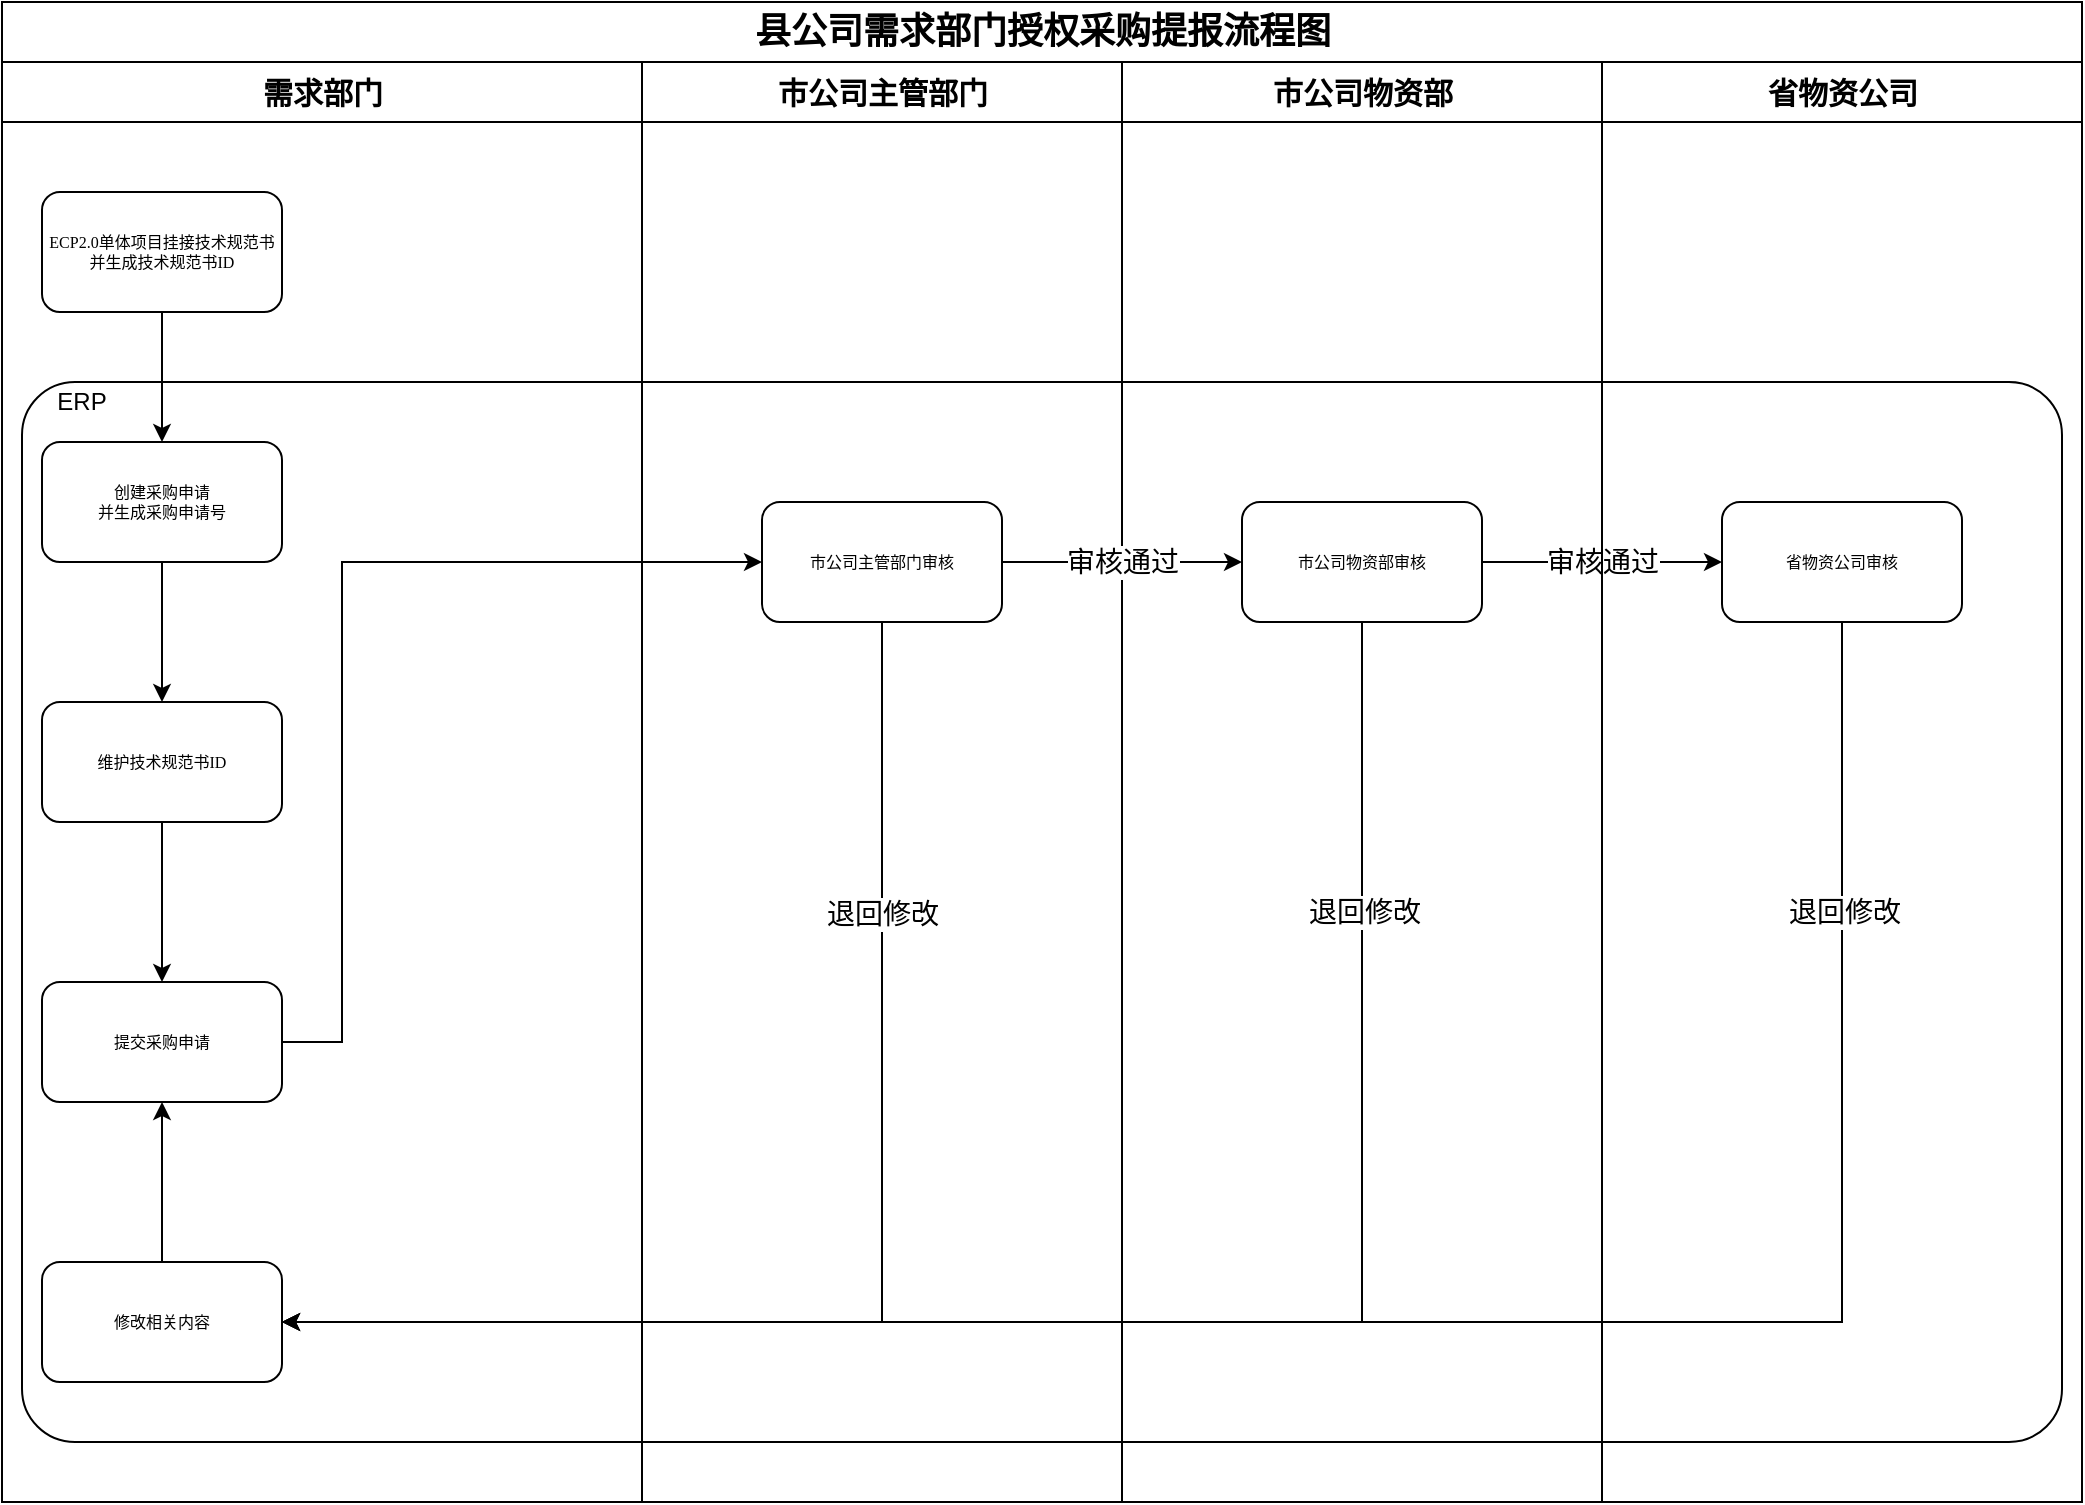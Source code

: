 <mxfile version="14.2.2" type="github">
  <diagram name="Page-1" id="74e2e168-ea6b-b213-b513-2b3c1d86103e">
    <mxGraphModel dx="1038" dy="548" grid="1" gridSize="10" guides="1" tooltips="1" connect="1" arrows="1" fold="1" page="1" pageScale="1" pageWidth="1100" pageHeight="850" background="#ffffff" math="0" shadow="0">
      <root>
        <mxCell id="0" />
        <mxCell id="1" parent="0" />
        <mxCell id="4cxhfHIo7UR-cVewsCCE-4" value="" style="rounded=1;whiteSpace=wrap;html=1;rotation=0;glass=0;perimeterSpacing=0;strokeOpacity=100;arcSize=5;" vertex="1" parent="1">
          <mxGeometry x="80" y="230" width="1020" height="530" as="geometry" />
        </mxCell>
        <mxCell id="77e6c97f196da883-1" value="&lt;font style=&quot;font-size: 18px;&quot;&gt;县公司需求部门授权采购提报流程图&lt;/font&gt;" style="swimlane;html=1;childLayout=stackLayout;startSize=30;rounded=0;shadow=0;labelBackgroundColor=none;strokeWidth=1;fontFamily=Verdana;fontSize=18;align=center;" parent="1" vertex="1">
          <mxGeometry x="70" y="40" width="1040" height="750" as="geometry" />
        </mxCell>
        <mxCell id="77e6c97f196da883-2" value="需求部门" style="swimlane;html=1;startSize=30;fontSize=15;" parent="77e6c97f196da883-1" vertex="1">
          <mxGeometry y="30" width="320" height="720" as="geometry" />
        </mxCell>
        <mxCell id="H4fo828ms0VRvZTViUcg-3" style="edgeStyle=orthogonalEdgeStyle;rounded=0;orthogonalLoop=1;jettySize=auto;html=1;exitX=0.5;exitY=1;exitDx=0;exitDy=0;entryX=0.5;entryY=0;entryDx=0;entryDy=0;fontSize=18;" parent="77e6c97f196da883-2" source="77e6c97f196da883-8" target="77e6c97f196da883-10" edge="1">
          <mxGeometry relative="1" as="geometry" />
        </mxCell>
        <mxCell id="77e6c97f196da883-8" value="ECP2.0单体项目挂接技术规范书并生成技术规范书ID" style="rounded=1;whiteSpace=wrap;html=1;shadow=0;labelBackgroundColor=none;strokeWidth=1;fontFamily=Verdana;fontSize=8;align=center;" parent="77e6c97f196da883-2" vertex="1">
          <mxGeometry x="20" y="65" width="120" height="60" as="geometry" />
        </mxCell>
        <mxCell id="H4fo828ms0VRvZTViUcg-5" style="edgeStyle=orthogonalEdgeStyle;rounded=0;orthogonalLoop=1;jettySize=auto;html=1;entryX=0.5;entryY=0;entryDx=0;entryDy=0;fontSize=18;" parent="77e6c97f196da883-2" source="77e6c97f196da883-10" target="H4fo828ms0VRvZTViUcg-4" edge="1">
          <mxGeometry relative="1" as="geometry" />
        </mxCell>
        <mxCell id="77e6c97f196da883-10" value="创建采购申请&lt;br&gt;并生成采购申请号" style="rounded=1;whiteSpace=wrap;html=1;shadow=0;labelBackgroundColor=none;strokeWidth=1;fontFamily=Verdana;fontSize=8;align=center;" parent="77e6c97f196da883-2" vertex="1">
          <mxGeometry x="20" y="190" width="120" height="60" as="geometry" />
        </mxCell>
        <mxCell id="H4fo828ms0VRvZTViUcg-4" value="维护技术规范书ID" style="rounded=1;whiteSpace=wrap;html=1;shadow=0;labelBackgroundColor=none;strokeWidth=1;fontFamily=Verdana;fontSize=8;align=center;" parent="77e6c97f196da883-2" vertex="1">
          <mxGeometry x="20" y="320" width="120" height="60" as="geometry" />
        </mxCell>
        <mxCell id="4cxhfHIo7UR-cVewsCCE-5" value="ERP" style="text;html=1;strokeColor=none;fillColor=none;align=center;verticalAlign=middle;whiteSpace=wrap;rounded=0;" vertex="1" parent="77e6c97f196da883-2">
          <mxGeometry x="20" y="160" width="40" height="20" as="geometry" />
        </mxCell>
        <mxCell id="77e6c97f196da883-3" value="市公司主管部门" style="swimlane;html=1;startSize=30;fontSize=15;" parent="77e6c97f196da883-1" vertex="1">
          <mxGeometry x="320" y="30" width="240" height="720" as="geometry" />
        </mxCell>
        <mxCell id="H4fo828ms0VRvZTViUcg-8" value="市公司主管部门审核" style="whiteSpace=wrap;html=1;rounded=1;shadow=0;fontFamily=Verdana;fontSize=8;strokeWidth=1;" parent="77e6c97f196da883-3" vertex="1">
          <mxGeometry x="60" y="220" width="120" height="60" as="geometry" />
        </mxCell>
        <mxCell id="77e6c97f196da883-6" value="市公司物资部" style="swimlane;html=1;startSize=30;fontSize=15;fontStyle=1" parent="77e6c97f196da883-1" vertex="1">
          <mxGeometry x="560" y="30" width="240" height="720" as="geometry" />
        </mxCell>
        <mxCell id="H4fo828ms0VRvZTViUcg-10" value="市公司物资部审核" style="whiteSpace=wrap;html=1;rounded=1;shadow=0;fontFamily=Verdana;fontSize=8;strokeWidth=1;" parent="77e6c97f196da883-6" vertex="1">
          <mxGeometry x="60" y="220" width="120" height="60" as="geometry" />
        </mxCell>
        <mxCell id="H4fo828ms0VRvZTViUcg-11" value="" style="edgeStyle=orthogonalEdgeStyle;rounded=0;orthogonalLoop=1;jettySize=auto;html=1;fontSize=14;" parent="77e6c97f196da883-1" source="H4fo828ms0VRvZTViUcg-8" target="H4fo828ms0VRvZTViUcg-10" edge="1">
          <mxGeometry relative="1" as="geometry" />
        </mxCell>
        <mxCell id="H4fo828ms0VRvZTViUcg-14" value="审核通过" style="edgeLabel;html=1;align=center;verticalAlign=middle;resizable=0;points=[];fontSize=14;" parent="H4fo828ms0VRvZTViUcg-11" vertex="1" connectable="0">
          <mxGeometry x="-0.167" y="-2" relative="1" as="geometry">
            <mxPoint x="10" y="-2" as="offset" />
          </mxGeometry>
        </mxCell>
        <mxCell id="H4fo828ms0VRvZTViUcg-13" value="审核通过" style="edgeStyle=orthogonalEdgeStyle;rounded=0;orthogonalLoop=1;jettySize=auto;html=1;fontSize=14;" parent="77e6c97f196da883-1" source="H4fo828ms0VRvZTViUcg-10" target="H4fo828ms0VRvZTViUcg-12" edge="1">
          <mxGeometry relative="1" as="geometry" />
        </mxCell>
        <mxCell id="77e6c97f196da883-7" value="省物资公司" style="swimlane;html=1;startSize=30;fontSize=15;" parent="77e6c97f196da883-1" vertex="1">
          <mxGeometry x="800" y="30" width="240" height="720" as="geometry" />
        </mxCell>
        <mxCell id="H4fo828ms0VRvZTViUcg-12" value="省物资公司审核" style="whiteSpace=wrap;html=1;rounded=1;shadow=0;fontFamily=Verdana;fontSize=8;strokeWidth=1;" parent="77e6c97f196da883-7" vertex="1">
          <mxGeometry x="60" y="220" width="120" height="60" as="geometry" />
        </mxCell>
        <mxCell id="H4fo828ms0VRvZTViUcg-9" value="" style="edgeStyle=orthogonalEdgeStyle;rounded=0;orthogonalLoop=1;jettySize=auto;html=1;fontSize=18;" parent="1" source="H4fo828ms0VRvZTViUcg-6" target="H4fo828ms0VRvZTViUcg-8" edge="1">
          <mxGeometry relative="1" as="geometry">
            <Array as="points">
              <mxPoint x="240" y="560" />
              <mxPoint x="240" y="320" />
            </Array>
          </mxGeometry>
        </mxCell>
        <mxCell id="H4fo828ms0VRvZTViUcg-6" value="提交采购申请" style="whiteSpace=wrap;html=1;rounded=1;shadow=0;fontFamily=Verdana;fontSize=8;strokeWidth=1;" parent="1" vertex="1">
          <mxGeometry x="90" y="530" width="120" height="60" as="geometry" />
        </mxCell>
        <mxCell id="H4fo828ms0VRvZTViUcg-7" value="" style="edgeStyle=orthogonalEdgeStyle;rounded=0;orthogonalLoop=1;jettySize=auto;html=1;fontSize=18;" parent="1" source="H4fo828ms0VRvZTViUcg-4" target="H4fo828ms0VRvZTViUcg-6" edge="1">
          <mxGeometry relative="1" as="geometry" />
        </mxCell>
        <mxCell id="H4fo828ms0VRvZTViUcg-20" style="edgeStyle=orthogonalEdgeStyle;rounded=0;orthogonalLoop=1;jettySize=auto;html=1;fontSize=14;entryX=1;entryY=0.5;entryDx=0;entryDy=0;" parent="1" source="H4fo828ms0VRvZTViUcg-8" target="H4fo828ms0VRvZTViUcg-21" edge="1">
          <mxGeometry relative="1" as="geometry">
            <mxPoint x="430" y="660" as="targetPoint" />
            <Array as="points">
              <mxPoint x="510" y="700" />
            </Array>
          </mxGeometry>
        </mxCell>
        <mxCell id="H4fo828ms0VRvZTViUcg-24" value="退回修改" style="edgeLabel;html=1;align=center;verticalAlign=middle;resizable=0;points=[];fontSize=14;" parent="H4fo828ms0VRvZTViUcg-20" vertex="1" connectable="0">
          <mxGeometry x="-0.346" y="-2" relative="1" as="geometry">
            <mxPoint x="2" y="-67" as="offset" />
          </mxGeometry>
        </mxCell>
        <mxCell id="H4fo828ms0VRvZTViUcg-25" style="edgeStyle=orthogonalEdgeStyle;rounded=0;orthogonalLoop=1;jettySize=auto;html=1;entryX=0.5;entryY=1;entryDx=0;entryDy=0;fontSize=14;" parent="1" source="H4fo828ms0VRvZTViUcg-21" target="H4fo828ms0VRvZTViUcg-6" edge="1">
          <mxGeometry relative="1" as="geometry" />
        </mxCell>
        <mxCell id="H4fo828ms0VRvZTViUcg-21" value="修改相关内容" style="whiteSpace=wrap;html=1;rounded=1;shadow=0;fontFamily=Verdana;fontSize=8;strokeWidth=1;" parent="1" vertex="1">
          <mxGeometry x="90" y="670" width="120" height="60" as="geometry" />
        </mxCell>
        <mxCell id="H4fo828ms0VRvZTViUcg-15" style="edgeStyle=orthogonalEdgeStyle;rounded=0;orthogonalLoop=1;jettySize=auto;html=1;fontSize=14;entryX=1;entryY=0.5;entryDx=0;entryDy=0;exitX=0.5;exitY=1;exitDx=0;exitDy=0;" parent="1" source="H4fo828ms0VRvZTViUcg-12" target="H4fo828ms0VRvZTViUcg-21" edge="1">
          <mxGeometry relative="1" as="geometry">
            <mxPoint x="670" y="700" as="targetPoint" />
            <Array as="points">
              <mxPoint x="990" y="700" />
            </Array>
          </mxGeometry>
        </mxCell>
        <mxCell id="H4fo828ms0VRvZTViUcg-17" value="退回修改" style="edgeLabel;html=1;align=center;verticalAlign=middle;resizable=0;points=[];fontSize=14;" parent="H4fo828ms0VRvZTViUcg-15" vertex="1" connectable="0">
          <mxGeometry x="0.082" y="-1" relative="1" as="geometry">
            <mxPoint x="262" y="-204" as="offset" />
          </mxGeometry>
        </mxCell>
        <mxCell id="H4fo828ms0VRvZTViUcg-18" style="edgeStyle=orthogonalEdgeStyle;rounded=0;orthogonalLoop=1;jettySize=auto;html=1;fontSize=14;entryX=1;entryY=0.5;entryDx=0;entryDy=0;exitX=0.5;exitY=1;exitDx=0;exitDy=0;" parent="1" source="H4fo828ms0VRvZTViUcg-10" target="H4fo828ms0VRvZTViUcg-21" edge="1">
          <mxGeometry relative="1" as="geometry">
            <Array as="points">
              <mxPoint x="750" y="700" />
            </Array>
            <mxPoint x="220" y="700" as="targetPoint" />
          </mxGeometry>
        </mxCell>
        <mxCell id="H4fo828ms0VRvZTViUcg-19" value="退回修改" style="edgeLabel;html=1;align=center;verticalAlign=middle;resizable=0;points=[];fontSize=14;" parent="H4fo828ms0VRvZTViUcg-18" vertex="1" connectable="0">
          <mxGeometry x="-0.095" relative="1" as="geometry">
            <mxPoint x="53" y="-205" as="offset" />
          </mxGeometry>
        </mxCell>
      </root>
    </mxGraphModel>
  </diagram>
</mxfile>
